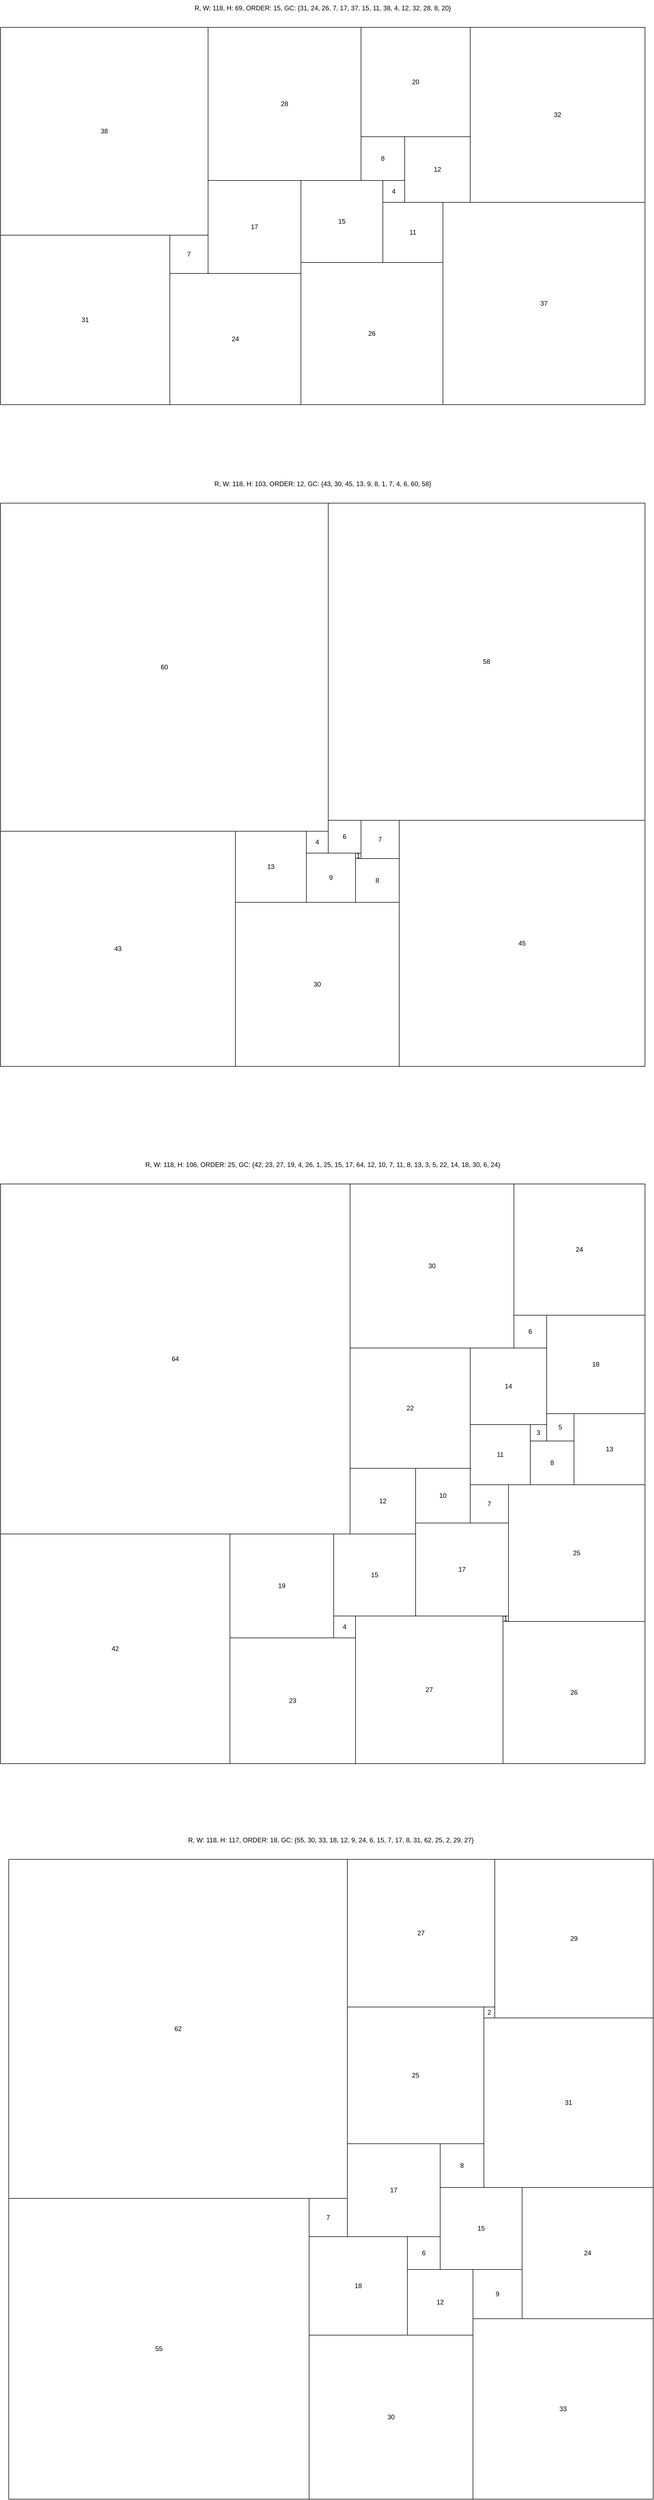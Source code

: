 <mxfile version="21.2.1" type="device">
  <diagram name="Page-1" id="H1nZVYqxkzLZFgEqRADx">
    <mxGraphModel dx="3696" dy="5380" grid="1" gridSize="10" guides="1" tooltips="1" connect="1" arrows="1" fold="1" page="1" pageScale="1" pageWidth="850" pageHeight="1100" math="0" shadow="0">
      <root>
        <mxCell id="0" />
        <mxCell id="1" parent="0" />
        <mxCell id="AsBp8XiL8Dx4Y6rQVwFH-1969" value="R, W: 118, H: 103, ORDER: 12, GC: {43, 30, 45, 13, 9, 8, 1, 7, 4, 6, 60, 58} " style="text;html=1;strokeColor=none;fillColor=none;align=center;verticalAlign=middle;whiteSpace=wrap;rounded=0;flipV=1;" parent="1" vertex="1">
          <mxGeometry x="70" y="80" width="1180" height="30" as="geometry" />
        </mxCell>
        <mxCell id="AsBp8XiL8Dx4Y6rQVwFH-3633" value="R, W: 118, H: 69, ORDER: 15, GC: {31, 24, 26, 7, 17, 37, 15, 11, 38, 4, 12, 32, 28, 8, 20} " style="text;html=1;strokeColor=none;fillColor=none;align=center;verticalAlign=middle;whiteSpace=wrap;rounded=0;flipV=1;" parent="1" vertex="1">
          <mxGeometry x="70" y="-790" width="1180" height="30" as="geometry" />
        </mxCell>
        <mxCell id="AsBp8XiL8Dx4Y6rQVwFH-7591" value="R, W: 118, H: 117, ORDER: 18, GC: {55, 30, 33, 18, 12, 9, 24, 6, 15, 7, 17, 8, 31, 62, 25, 2, 29, 27} " style="text;html=1;strokeColor=none;fillColor=none;align=center;verticalAlign=middle;whiteSpace=wrap;rounded=0;flipV=1;" parent="1" vertex="1">
          <mxGeometry x="85" y="2560" width="1180" height="30" as="geometry" />
        </mxCell>
        <mxCell id="AsBp8XiL8Dx4Y6rQVwFH-46777" value="R, W: 118, H: 106, ORDER: 25, GC: {42, 23, 27, 19, 4, 26, 1, 25, 15, 17, 64, 12, 10, 7, 11, 8, 13, 3, 5, 22, 14, 18, 30, 6, 24} " style="text;html=1;strokeColor=none;fillColor=none;align=center;verticalAlign=middle;whiteSpace=wrap;rounded=0;flipV=1;" parent="1" vertex="1">
          <mxGeometry x="70" y="1325" width="1180" height="30" as="geometry" />
        </mxCell>
        <mxCell id="3N5CMRXa4ltf0ZYR368n-1" value="" style="group;flipV=1;" vertex="1" connectable="0" parent="1">
          <mxGeometry x="70" y="-740" width="1180" height="690" as="geometry" />
        </mxCell>
        <mxCell id="761dnnyQ54j-Cl0NHfQN-3634" value="31" style="rounded=0;whiteSpace=wrap;html=1;" parent="3N5CMRXa4ltf0ZYR368n-1" vertex="1">
          <mxGeometry y="380" width="310" height="310" as="geometry" />
        </mxCell>
        <mxCell id="761dnnyQ54j-Cl0NHfQN-3635" value="24" style="rounded=0;whiteSpace=wrap;html=1;" parent="3N5CMRXa4ltf0ZYR368n-1" vertex="1">
          <mxGeometry x="310" y="450" width="240" height="240" as="geometry" />
        </mxCell>
        <mxCell id="761dnnyQ54j-Cl0NHfQN-3636" value="26" style="rounded=0;whiteSpace=wrap;html=1;" parent="3N5CMRXa4ltf0ZYR368n-1" vertex="1">
          <mxGeometry x="550" y="430" width="260" height="260" as="geometry" />
        </mxCell>
        <mxCell id="761dnnyQ54j-Cl0NHfQN-3637" value="7" style="rounded=0;whiteSpace=wrap;html=1;" parent="3N5CMRXa4ltf0ZYR368n-1" vertex="1">
          <mxGeometry x="310" y="380" width="70" height="70" as="geometry" />
        </mxCell>
        <mxCell id="761dnnyQ54j-Cl0NHfQN-3638" value="17" style="rounded=0;whiteSpace=wrap;html=1;" parent="3N5CMRXa4ltf0ZYR368n-1" vertex="1">
          <mxGeometry x="380" y="280" width="170" height="170" as="geometry" />
        </mxCell>
        <mxCell id="761dnnyQ54j-Cl0NHfQN-3639" value="37" style="rounded=0;whiteSpace=wrap;html=1;" parent="3N5CMRXa4ltf0ZYR368n-1" vertex="1">
          <mxGeometry x="810" y="320" width="370" height="370" as="geometry" />
        </mxCell>
        <mxCell id="761dnnyQ54j-Cl0NHfQN-3640" value="15" style="rounded=0;whiteSpace=wrap;html=1;" parent="3N5CMRXa4ltf0ZYR368n-1" vertex="1">
          <mxGeometry x="550" y="280" width="150" height="150" as="geometry" />
        </mxCell>
        <mxCell id="761dnnyQ54j-Cl0NHfQN-3641" value="11" style="rounded=0;whiteSpace=wrap;html=1;" parent="3N5CMRXa4ltf0ZYR368n-1" vertex="1">
          <mxGeometry x="700" y="320" width="110" height="110" as="geometry" />
        </mxCell>
        <mxCell id="761dnnyQ54j-Cl0NHfQN-3642" value="38" style="rounded=0;whiteSpace=wrap;html=1;" parent="3N5CMRXa4ltf0ZYR368n-1" vertex="1">
          <mxGeometry width="380" height="380" as="geometry" />
        </mxCell>
        <mxCell id="761dnnyQ54j-Cl0NHfQN-3643" value="4" style="rounded=0;whiteSpace=wrap;html=1;" parent="3N5CMRXa4ltf0ZYR368n-1" vertex="1">
          <mxGeometry x="700" y="280" width="40" height="40" as="geometry" />
        </mxCell>
        <mxCell id="761dnnyQ54j-Cl0NHfQN-3644" value="12" style="rounded=0;whiteSpace=wrap;html=1;" parent="3N5CMRXa4ltf0ZYR368n-1" vertex="1">
          <mxGeometry x="740" y="200" width="120" height="120" as="geometry" />
        </mxCell>
        <mxCell id="761dnnyQ54j-Cl0NHfQN-3645" value="32" style="rounded=0;whiteSpace=wrap;html=1;" parent="3N5CMRXa4ltf0ZYR368n-1" vertex="1">
          <mxGeometry x="860" width="320" height="320" as="geometry" />
        </mxCell>
        <mxCell id="761dnnyQ54j-Cl0NHfQN-3646" value="28" style="rounded=0;whiteSpace=wrap;html=1;" parent="3N5CMRXa4ltf0ZYR368n-1" vertex="1">
          <mxGeometry x="380" width="280" height="280" as="geometry" />
        </mxCell>
        <mxCell id="761dnnyQ54j-Cl0NHfQN-3647" value="8" style="rounded=0;whiteSpace=wrap;html=1;" parent="3N5CMRXa4ltf0ZYR368n-1" vertex="1">
          <mxGeometry x="660" y="200" width="80" height="80" as="geometry" />
        </mxCell>
        <mxCell id="761dnnyQ54j-Cl0NHfQN-3648" value="20" style="rounded=0;whiteSpace=wrap;html=1;" parent="3N5CMRXa4ltf0ZYR368n-1" vertex="1">
          <mxGeometry x="660" width="200" height="200" as="geometry" />
        </mxCell>
        <mxCell id="3N5CMRXa4ltf0ZYR368n-23" value="" style="group;flipV=1;" vertex="1" connectable="0" parent="1">
          <mxGeometry x="70" y="130" width="1180" height="1030" as="geometry" />
        </mxCell>
        <mxCell id="761dnnyQ54j-Cl0NHfQN-1970" value="43" style="rounded=0;whiteSpace=wrap;html=1;" parent="3N5CMRXa4ltf0ZYR368n-23" vertex="1">
          <mxGeometry y="600" width="430" height="430" as="geometry" />
        </mxCell>
        <mxCell id="761dnnyQ54j-Cl0NHfQN-1971" value="30" style="rounded=0;whiteSpace=wrap;html=1;" parent="3N5CMRXa4ltf0ZYR368n-23" vertex="1">
          <mxGeometry x="430" y="730" width="300" height="300" as="geometry" />
        </mxCell>
        <mxCell id="761dnnyQ54j-Cl0NHfQN-1972" value="45" style="rounded=0;whiteSpace=wrap;html=1;" parent="3N5CMRXa4ltf0ZYR368n-23" vertex="1">
          <mxGeometry x="730" y="580" width="450" height="450" as="geometry" />
        </mxCell>
        <mxCell id="761dnnyQ54j-Cl0NHfQN-1973" value="13" style="rounded=0;whiteSpace=wrap;html=1;" parent="3N5CMRXa4ltf0ZYR368n-23" vertex="1">
          <mxGeometry x="430" y="600" width="130" height="130" as="geometry" />
        </mxCell>
        <mxCell id="761dnnyQ54j-Cl0NHfQN-1974" value="9" style="rounded=0;whiteSpace=wrap;html=1;" parent="3N5CMRXa4ltf0ZYR368n-23" vertex="1">
          <mxGeometry x="560" y="640" width="90" height="90" as="geometry" />
        </mxCell>
        <mxCell id="761dnnyQ54j-Cl0NHfQN-1975" value="8" style="rounded=0;whiteSpace=wrap;html=1;" parent="3N5CMRXa4ltf0ZYR368n-23" vertex="1">
          <mxGeometry x="650" y="650" width="80" height="80" as="geometry" />
        </mxCell>
        <mxCell id="761dnnyQ54j-Cl0NHfQN-1976" value="1" style="rounded=0;whiteSpace=wrap;html=1;" parent="3N5CMRXa4ltf0ZYR368n-23" vertex="1">
          <mxGeometry x="650" y="640" width="10" height="10" as="geometry" />
        </mxCell>
        <mxCell id="761dnnyQ54j-Cl0NHfQN-1977" value="7" style="rounded=0;whiteSpace=wrap;html=1;" parent="3N5CMRXa4ltf0ZYR368n-23" vertex="1">
          <mxGeometry x="660" y="580" width="70" height="70" as="geometry" />
        </mxCell>
        <mxCell id="761dnnyQ54j-Cl0NHfQN-1978" value="4" style="rounded=0;whiteSpace=wrap;html=1;" parent="3N5CMRXa4ltf0ZYR368n-23" vertex="1">
          <mxGeometry x="560" y="600" width="40" height="40" as="geometry" />
        </mxCell>
        <mxCell id="761dnnyQ54j-Cl0NHfQN-1979" value="6" style="rounded=0;whiteSpace=wrap;html=1;" parent="3N5CMRXa4ltf0ZYR368n-23" vertex="1">
          <mxGeometry x="600" y="580" width="60" height="60" as="geometry" />
        </mxCell>
        <mxCell id="761dnnyQ54j-Cl0NHfQN-1980" value="60" style="rounded=0;whiteSpace=wrap;html=1;" parent="3N5CMRXa4ltf0ZYR368n-23" vertex="1">
          <mxGeometry width="600" height="600" as="geometry" />
        </mxCell>
        <mxCell id="761dnnyQ54j-Cl0NHfQN-1981" value="58" style="rounded=0;whiteSpace=wrap;html=1;" parent="3N5CMRXa4ltf0ZYR368n-23" vertex="1">
          <mxGeometry x="600" width="580" height="580" as="geometry" />
        </mxCell>
        <mxCell id="3N5CMRXa4ltf0ZYR368n-24" value="" style="group;flipV=1;" vertex="1" connectable="0" parent="1">
          <mxGeometry x="70" y="1375" width="1180" height="1060" as="geometry" />
        </mxCell>
        <mxCell id="761dnnyQ54j-Cl0NHfQN-46778" value="42" style="rounded=0;whiteSpace=wrap;html=1;" parent="3N5CMRXa4ltf0ZYR368n-24" vertex="1">
          <mxGeometry y="640" width="420" height="420" as="geometry" />
        </mxCell>
        <mxCell id="761dnnyQ54j-Cl0NHfQN-46779" value="23" style="rounded=0;whiteSpace=wrap;html=1;" parent="3N5CMRXa4ltf0ZYR368n-24" vertex="1">
          <mxGeometry x="420" y="830" width="230" height="230" as="geometry" />
        </mxCell>
        <mxCell id="761dnnyQ54j-Cl0NHfQN-46780" value="27" style="rounded=0;whiteSpace=wrap;html=1;" parent="3N5CMRXa4ltf0ZYR368n-24" vertex="1">
          <mxGeometry x="650" y="790" width="270" height="270" as="geometry" />
        </mxCell>
        <mxCell id="761dnnyQ54j-Cl0NHfQN-46781" value="19" style="rounded=0;whiteSpace=wrap;html=1;" parent="3N5CMRXa4ltf0ZYR368n-24" vertex="1">
          <mxGeometry x="420" y="640" width="190" height="190" as="geometry" />
        </mxCell>
        <mxCell id="761dnnyQ54j-Cl0NHfQN-46782" value="4" style="rounded=0;whiteSpace=wrap;html=1;" parent="3N5CMRXa4ltf0ZYR368n-24" vertex="1">
          <mxGeometry x="610" y="790" width="40" height="40" as="geometry" />
        </mxCell>
        <mxCell id="761dnnyQ54j-Cl0NHfQN-46783" value="26" style="rounded=0;whiteSpace=wrap;html=1;" parent="3N5CMRXa4ltf0ZYR368n-24" vertex="1">
          <mxGeometry x="920" y="800" width="260" height="260" as="geometry" />
        </mxCell>
        <mxCell id="761dnnyQ54j-Cl0NHfQN-46784" value="1" style="rounded=0;whiteSpace=wrap;html=1;" parent="3N5CMRXa4ltf0ZYR368n-24" vertex="1">
          <mxGeometry x="920" y="790" width="10" height="10" as="geometry" />
        </mxCell>
        <mxCell id="761dnnyQ54j-Cl0NHfQN-46785" value="25" style="rounded=0;whiteSpace=wrap;html=1;" parent="3N5CMRXa4ltf0ZYR368n-24" vertex="1">
          <mxGeometry x="930" y="550" width="250" height="250" as="geometry" />
        </mxCell>
        <mxCell id="761dnnyQ54j-Cl0NHfQN-46786" value="15" style="rounded=0;whiteSpace=wrap;html=1;" parent="3N5CMRXa4ltf0ZYR368n-24" vertex="1">
          <mxGeometry x="610" y="640" width="150" height="150" as="geometry" />
        </mxCell>
        <mxCell id="761dnnyQ54j-Cl0NHfQN-46787" value="17" style="rounded=0;whiteSpace=wrap;html=1;" parent="3N5CMRXa4ltf0ZYR368n-24" vertex="1">
          <mxGeometry x="760" y="620" width="170" height="170" as="geometry" />
        </mxCell>
        <mxCell id="761dnnyQ54j-Cl0NHfQN-46788" value="64" style="rounded=0;whiteSpace=wrap;html=1;" parent="3N5CMRXa4ltf0ZYR368n-24" vertex="1">
          <mxGeometry width="640" height="640" as="geometry" />
        </mxCell>
        <mxCell id="761dnnyQ54j-Cl0NHfQN-46789" value="12" style="rounded=0;whiteSpace=wrap;html=1;" parent="3N5CMRXa4ltf0ZYR368n-24" vertex="1">
          <mxGeometry x="640" y="520" width="120" height="120" as="geometry" />
        </mxCell>
        <mxCell id="761dnnyQ54j-Cl0NHfQN-46790" value="10" style="rounded=0;whiteSpace=wrap;html=1;" parent="3N5CMRXa4ltf0ZYR368n-24" vertex="1">
          <mxGeometry x="760" y="520" width="100" height="100" as="geometry" />
        </mxCell>
        <mxCell id="761dnnyQ54j-Cl0NHfQN-46791" value="7" style="rounded=0;whiteSpace=wrap;html=1;" parent="3N5CMRXa4ltf0ZYR368n-24" vertex="1">
          <mxGeometry x="860" y="550" width="70" height="70" as="geometry" />
        </mxCell>
        <mxCell id="761dnnyQ54j-Cl0NHfQN-46792" value="11" style="rounded=0;whiteSpace=wrap;html=1;" parent="3N5CMRXa4ltf0ZYR368n-24" vertex="1">
          <mxGeometry x="860" y="440" width="110" height="110" as="geometry" />
        </mxCell>
        <mxCell id="761dnnyQ54j-Cl0NHfQN-46793" value="8" style="rounded=0;whiteSpace=wrap;html=1;" parent="3N5CMRXa4ltf0ZYR368n-24" vertex="1">
          <mxGeometry x="970" y="470" width="80" height="80" as="geometry" />
        </mxCell>
        <mxCell id="761dnnyQ54j-Cl0NHfQN-46794" value="13" style="rounded=0;whiteSpace=wrap;html=1;" parent="3N5CMRXa4ltf0ZYR368n-24" vertex="1">
          <mxGeometry x="1050" y="420" width="130" height="130" as="geometry" />
        </mxCell>
        <mxCell id="761dnnyQ54j-Cl0NHfQN-46795" value="3" style="rounded=0;whiteSpace=wrap;html=1;" parent="3N5CMRXa4ltf0ZYR368n-24" vertex="1">
          <mxGeometry x="970" y="440" width="30" height="30" as="geometry" />
        </mxCell>
        <mxCell id="761dnnyQ54j-Cl0NHfQN-46796" value="5" style="rounded=0;whiteSpace=wrap;html=1;" parent="3N5CMRXa4ltf0ZYR368n-24" vertex="1">
          <mxGeometry x="1000" y="420" width="50" height="50" as="geometry" />
        </mxCell>
        <mxCell id="761dnnyQ54j-Cl0NHfQN-46797" value="22" style="rounded=0;whiteSpace=wrap;html=1;" parent="3N5CMRXa4ltf0ZYR368n-24" vertex="1">
          <mxGeometry x="640" y="300" width="220" height="220" as="geometry" />
        </mxCell>
        <mxCell id="761dnnyQ54j-Cl0NHfQN-46798" value="14" style="rounded=0;whiteSpace=wrap;html=1;" parent="3N5CMRXa4ltf0ZYR368n-24" vertex="1">
          <mxGeometry x="860" y="300" width="140" height="140" as="geometry" />
        </mxCell>
        <mxCell id="761dnnyQ54j-Cl0NHfQN-46799" value="18" style="rounded=0;whiteSpace=wrap;html=1;" parent="3N5CMRXa4ltf0ZYR368n-24" vertex="1">
          <mxGeometry x="1000" y="240" width="180" height="180" as="geometry" />
        </mxCell>
        <mxCell id="761dnnyQ54j-Cl0NHfQN-46800" value="30" style="rounded=0;whiteSpace=wrap;html=1;" parent="3N5CMRXa4ltf0ZYR368n-24" vertex="1">
          <mxGeometry x="640" width="300" height="300" as="geometry" />
        </mxCell>
        <mxCell id="761dnnyQ54j-Cl0NHfQN-46801" value="6" style="rounded=0;whiteSpace=wrap;html=1;" parent="3N5CMRXa4ltf0ZYR368n-24" vertex="1">
          <mxGeometry x="940" y="240" width="60" height="60" as="geometry" />
        </mxCell>
        <mxCell id="761dnnyQ54j-Cl0NHfQN-46802" value="24" style="rounded=0;whiteSpace=wrap;html=1;" parent="3N5CMRXa4ltf0ZYR368n-24" vertex="1">
          <mxGeometry x="940" width="240" height="240" as="geometry" />
        </mxCell>
        <mxCell id="3N5CMRXa4ltf0ZYR368n-25" value="" style="group;flipV=1;" vertex="1" connectable="0" parent="1">
          <mxGeometry x="85" y="2610" width="1180" height="1170" as="geometry" />
        </mxCell>
        <mxCell id="761dnnyQ54j-Cl0NHfQN-7592" value="55" style="rounded=0;whiteSpace=wrap;html=1;" parent="3N5CMRXa4ltf0ZYR368n-25" vertex="1">
          <mxGeometry y="620" width="550" height="550" as="geometry" />
        </mxCell>
        <mxCell id="761dnnyQ54j-Cl0NHfQN-7593" value="30" style="rounded=0;whiteSpace=wrap;html=1;" parent="3N5CMRXa4ltf0ZYR368n-25" vertex="1">
          <mxGeometry x="550" y="870" width="300" height="300" as="geometry" />
        </mxCell>
        <mxCell id="761dnnyQ54j-Cl0NHfQN-7594" value="33" style="rounded=0;whiteSpace=wrap;html=1;" parent="3N5CMRXa4ltf0ZYR368n-25" vertex="1">
          <mxGeometry x="850" y="840" width="330" height="330" as="geometry" />
        </mxCell>
        <mxCell id="761dnnyQ54j-Cl0NHfQN-7595" value="18" style="rounded=0;whiteSpace=wrap;html=1;" parent="3N5CMRXa4ltf0ZYR368n-25" vertex="1">
          <mxGeometry x="550" y="690" width="180" height="180" as="geometry" />
        </mxCell>
        <mxCell id="761dnnyQ54j-Cl0NHfQN-7596" value="12" style="rounded=0;whiteSpace=wrap;html=1;" parent="3N5CMRXa4ltf0ZYR368n-25" vertex="1">
          <mxGeometry x="730" y="750" width="120" height="120" as="geometry" />
        </mxCell>
        <mxCell id="761dnnyQ54j-Cl0NHfQN-7597" value="9" style="rounded=0;whiteSpace=wrap;html=1;" parent="3N5CMRXa4ltf0ZYR368n-25" vertex="1">
          <mxGeometry x="850" y="750" width="90" height="90" as="geometry" />
        </mxCell>
        <mxCell id="761dnnyQ54j-Cl0NHfQN-7598" value="24" style="rounded=0;whiteSpace=wrap;html=1;" parent="3N5CMRXa4ltf0ZYR368n-25" vertex="1">
          <mxGeometry x="940" y="600" width="240" height="240" as="geometry" />
        </mxCell>
        <mxCell id="761dnnyQ54j-Cl0NHfQN-7599" value="6" style="rounded=0;whiteSpace=wrap;html=1;" parent="3N5CMRXa4ltf0ZYR368n-25" vertex="1">
          <mxGeometry x="730" y="690" width="60" height="60" as="geometry" />
        </mxCell>
        <mxCell id="761dnnyQ54j-Cl0NHfQN-7600" value="15" style="rounded=0;whiteSpace=wrap;html=1;" parent="3N5CMRXa4ltf0ZYR368n-25" vertex="1">
          <mxGeometry x="790" y="600" width="150" height="150" as="geometry" />
        </mxCell>
        <mxCell id="761dnnyQ54j-Cl0NHfQN-7601" value="7" style="rounded=0;whiteSpace=wrap;html=1;" parent="3N5CMRXa4ltf0ZYR368n-25" vertex="1">
          <mxGeometry x="550" y="620" width="70" height="70" as="geometry" />
        </mxCell>
        <mxCell id="761dnnyQ54j-Cl0NHfQN-7602" value="17" style="rounded=0;whiteSpace=wrap;html=1;" parent="3N5CMRXa4ltf0ZYR368n-25" vertex="1">
          <mxGeometry x="620" y="520" width="170" height="170" as="geometry" />
        </mxCell>
        <mxCell id="761dnnyQ54j-Cl0NHfQN-7603" value="8" style="rounded=0;whiteSpace=wrap;html=1;" parent="3N5CMRXa4ltf0ZYR368n-25" vertex="1">
          <mxGeometry x="790" y="520" width="80" height="80" as="geometry" />
        </mxCell>
        <mxCell id="761dnnyQ54j-Cl0NHfQN-7604" value="31" style="rounded=0;whiteSpace=wrap;html=1;" parent="3N5CMRXa4ltf0ZYR368n-25" vertex="1">
          <mxGeometry x="870" y="290" width="310" height="310" as="geometry" />
        </mxCell>
        <mxCell id="761dnnyQ54j-Cl0NHfQN-7605" value="62" style="rounded=0;whiteSpace=wrap;html=1;" parent="3N5CMRXa4ltf0ZYR368n-25" vertex="1">
          <mxGeometry width="620" height="620" as="geometry" />
        </mxCell>
        <mxCell id="761dnnyQ54j-Cl0NHfQN-7606" value="25" style="rounded=0;whiteSpace=wrap;html=1;" parent="3N5CMRXa4ltf0ZYR368n-25" vertex="1">
          <mxGeometry x="620" y="270" width="250" height="250" as="geometry" />
        </mxCell>
        <mxCell id="761dnnyQ54j-Cl0NHfQN-7607" value="2" style="rounded=0;whiteSpace=wrap;html=1;" parent="3N5CMRXa4ltf0ZYR368n-25" vertex="1">
          <mxGeometry x="870" y="270" width="20" height="20" as="geometry" />
        </mxCell>
        <mxCell id="761dnnyQ54j-Cl0NHfQN-7608" value="29" style="rounded=0;whiteSpace=wrap;html=1;" parent="3N5CMRXa4ltf0ZYR368n-25" vertex="1">
          <mxGeometry x="890" width="290" height="290" as="geometry" />
        </mxCell>
        <mxCell id="761dnnyQ54j-Cl0NHfQN-7609" value="27" style="rounded=0;whiteSpace=wrap;html=1;" parent="3N5CMRXa4ltf0ZYR368n-25" vertex="1">
          <mxGeometry x="620" width="270" height="270" as="geometry" />
        </mxCell>
      </root>
    </mxGraphModel>
  </diagram>
</mxfile>
